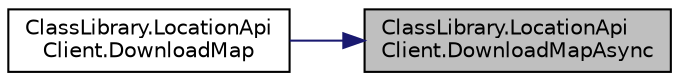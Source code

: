digraph "ClassLibrary.LocationApiClient.DownloadMapAsync"
{
 // INTERACTIVE_SVG=YES
 // LATEX_PDF_SIZE
  edge [fontname="Helvetica",fontsize="10",labelfontname="Helvetica",labelfontsize="10"];
  node [fontname="Helvetica",fontsize="10",shape=record];
  rankdir="RL";
  Node1 [label="ClassLibrary.LocationApi\lClient.DownloadMapAsync",height=0.2,width=0.4,color="black", fillcolor="grey75", style="filled", fontcolor="black",tooltip="Descarga una mapa de una coordenada."];
  Node1 -> Node2 [dir="back",color="midnightblue",fontsize="10",style="solid",fontname="Helvetica"];
  Node2 [label="ClassLibrary.LocationApi\lClient.DownloadMap",height=0.2,width=0.4,color="black", fillcolor="white", style="filled",URL="$classClassLibrary_1_1LocationApiClient.html#a26cf2d2795360b2ced22db76b15aeffd",tooltip=" "];
}
